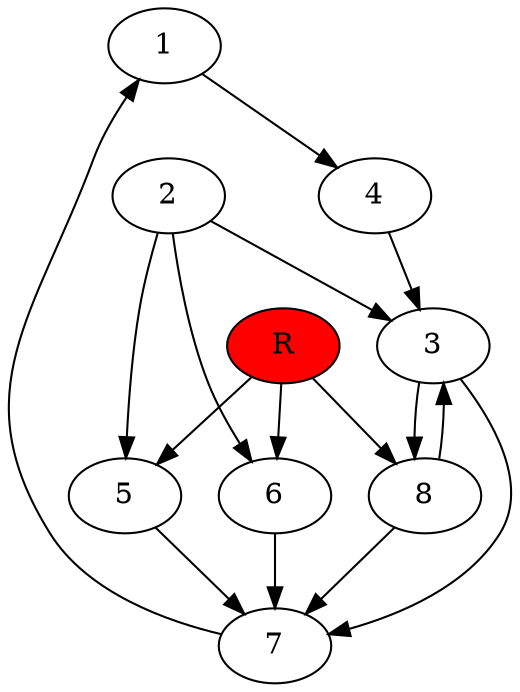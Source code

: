 digraph prb12758 {
	1
	2
	3
	4
	5
	6
	7
	8
	R [fillcolor="#ff0000" style=filled]
	1 -> 4
	2 -> 3
	2 -> 5
	2 -> 6
	3 -> 7
	3 -> 8
	4 -> 3
	5 -> 7
	6 -> 7
	7 -> 1
	8 -> 3
	8 -> 7
	R -> 5
	R -> 6
	R -> 8
}
